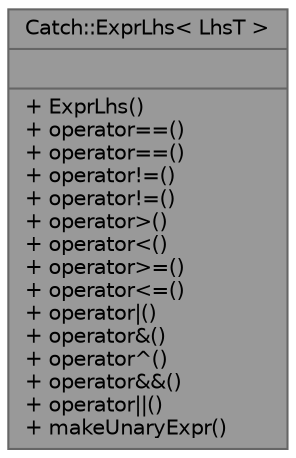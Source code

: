 digraph "Catch::ExprLhs&lt; LhsT &gt;"
{
 // LATEX_PDF_SIZE
  bgcolor="transparent";
  edge [fontname=Helvetica,fontsize=10,labelfontname=Helvetica,labelfontsize=10];
  node [fontname=Helvetica,fontsize=10,shape=box,height=0.2,width=0.4];
  Node1 [shape=record,label="{Catch::ExprLhs\< LhsT \>\n||+ ExprLhs()\l+ operator==()\l+ operator==()\l+ operator!=()\l+ operator!=()\l+ operator\>()\l+ operator\<()\l+ operator\>=()\l+ operator\<=()\l+ operator\|()\l+ operator&()\l+ operator^()\l+ operator&&()\l+ operator\|\|()\l+ makeUnaryExpr()\l}",height=0.2,width=0.4,color="gray40", fillcolor="grey60", style="filled", fontcolor="black",tooltip=" "];
}
